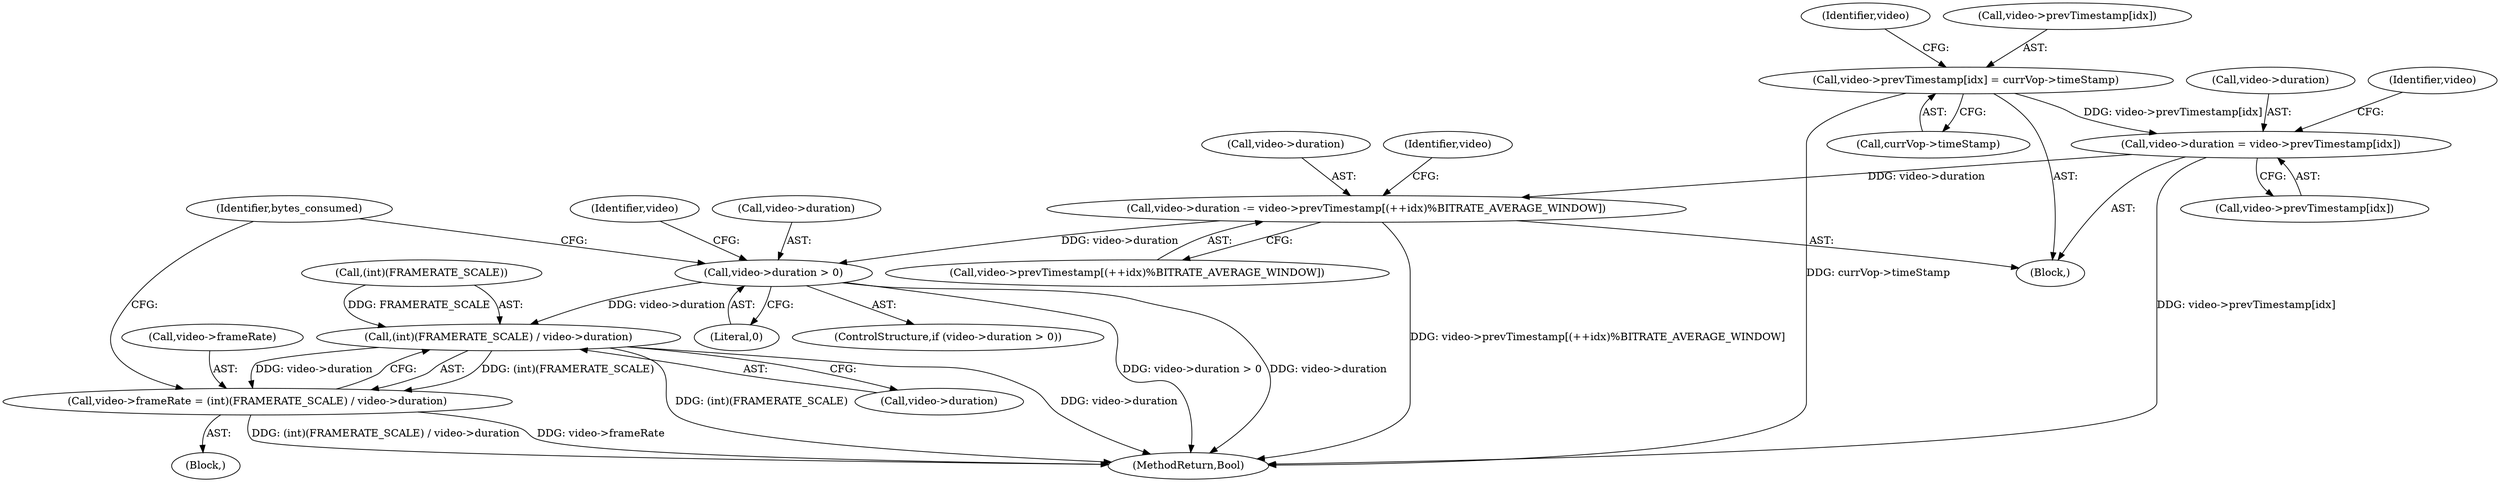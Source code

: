 digraph "0_Android_961e5ac5788b52304e64b9a509781beaf5201fb0_1@array" {
"1000501" [label="(Call,video->duration = video->prevTimestamp[idx])"];
"1000487" [label="(Call,video->prevTimestamp[idx] = currVop->timeStamp)"];
"1000510" [label="(Call,video->duration -= video->prevTimestamp[(++idx)%BITRATE_AVERAGE_WINDOW])"];
"1000523" [label="(Call,video->duration > 0)"];
"1000533" [label="(Call,(int)(FRAMERATE_SCALE) / video->duration)"];
"1000529" [label="(Call,video->frameRate = (int)(FRAMERATE_SCALE) / video->duration)"];
"1000501" [label="(Call,video->duration = video->prevTimestamp[idx])"];
"1000528" [label="(Block,)"];
"1000498" [label="(Identifier,video)"];
"1000664" [label="(MethodReturn,Bool)"];
"1000541" [label="(Identifier,bytes_consumed)"];
"1000529" [label="(Call,video->frameRate = (int)(FRAMERATE_SCALE) / video->duration)"];
"1000525" [label="(Identifier,video)"];
"1000514" [label="(Call,video->prevTimestamp[(++idx)%BITRATE_AVERAGE_WINDOW])"];
"1000511" [label="(Call,video->duration)"];
"1000502" [label="(Call,video->duration)"];
"1000527" [label="(Literal,0)"];
"1000530" [label="(Call,video->frameRate)"];
"1000510" [label="(Call,video->duration -= video->prevTimestamp[(++idx)%BITRATE_AVERAGE_WINDOW])"];
"1000523" [label="(Call,video->duration > 0)"];
"1000522" [label="(ControlStructure,if (video->duration > 0))"];
"1000533" [label="(Call,(int)(FRAMERATE_SCALE) / video->duration)"];
"1000537" [label="(Call,video->duration)"];
"1000487" [label="(Call,video->prevTimestamp[idx] = currVop->timeStamp)"];
"1000512" [label="(Identifier,video)"];
"1000488" [label="(Call,video->prevTimestamp[idx])"];
"1000534" [label="(Call,(int)(FRAMERATE_SCALE))"];
"1000505" [label="(Call,video->prevTimestamp[idx])"];
"1000144" [label="(Block,)"];
"1000493" [label="(Call,currVop->timeStamp)"];
"1000524" [label="(Call,video->duration)"];
"1000531" [label="(Identifier,video)"];
"1000501" -> "1000144"  [label="AST: "];
"1000501" -> "1000505"  [label="CFG: "];
"1000502" -> "1000501"  [label="AST: "];
"1000505" -> "1000501"  [label="AST: "];
"1000512" -> "1000501"  [label="CFG: "];
"1000501" -> "1000664"  [label="DDG: video->prevTimestamp[idx]"];
"1000487" -> "1000501"  [label="DDG: video->prevTimestamp[idx]"];
"1000501" -> "1000510"  [label="DDG: video->duration"];
"1000487" -> "1000144"  [label="AST: "];
"1000487" -> "1000493"  [label="CFG: "];
"1000488" -> "1000487"  [label="AST: "];
"1000493" -> "1000487"  [label="AST: "];
"1000498" -> "1000487"  [label="CFG: "];
"1000487" -> "1000664"  [label="DDG: currVop->timeStamp"];
"1000510" -> "1000144"  [label="AST: "];
"1000510" -> "1000514"  [label="CFG: "];
"1000511" -> "1000510"  [label="AST: "];
"1000514" -> "1000510"  [label="AST: "];
"1000525" -> "1000510"  [label="CFG: "];
"1000510" -> "1000664"  [label="DDG: video->prevTimestamp[(++idx)%BITRATE_AVERAGE_WINDOW]"];
"1000510" -> "1000523"  [label="DDG: video->duration"];
"1000523" -> "1000522"  [label="AST: "];
"1000523" -> "1000527"  [label="CFG: "];
"1000524" -> "1000523"  [label="AST: "];
"1000527" -> "1000523"  [label="AST: "];
"1000531" -> "1000523"  [label="CFG: "];
"1000541" -> "1000523"  [label="CFG: "];
"1000523" -> "1000664"  [label="DDG: video->duration"];
"1000523" -> "1000664"  [label="DDG: video->duration > 0"];
"1000523" -> "1000533"  [label="DDG: video->duration"];
"1000533" -> "1000529"  [label="AST: "];
"1000533" -> "1000537"  [label="CFG: "];
"1000534" -> "1000533"  [label="AST: "];
"1000537" -> "1000533"  [label="AST: "];
"1000529" -> "1000533"  [label="CFG: "];
"1000533" -> "1000664"  [label="DDG: (int)(FRAMERATE_SCALE)"];
"1000533" -> "1000664"  [label="DDG: video->duration"];
"1000533" -> "1000529"  [label="DDG: (int)(FRAMERATE_SCALE)"];
"1000533" -> "1000529"  [label="DDG: video->duration"];
"1000534" -> "1000533"  [label="DDG: FRAMERATE_SCALE"];
"1000529" -> "1000528"  [label="AST: "];
"1000530" -> "1000529"  [label="AST: "];
"1000541" -> "1000529"  [label="CFG: "];
"1000529" -> "1000664"  [label="DDG: (int)(FRAMERATE_SCALE) / video->duration"];
"1000529" -> "1000664"  [label="DDG: video->frameRate"];
}
